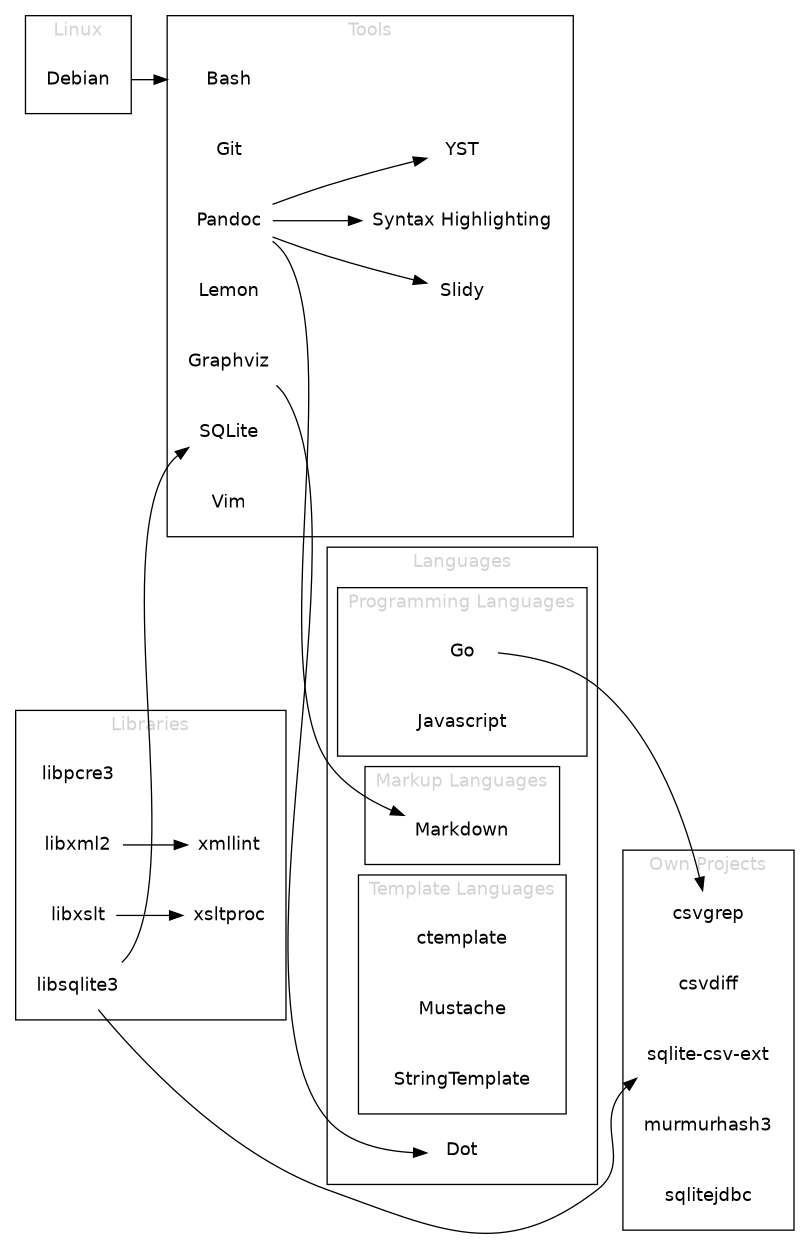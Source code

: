 digraph progs {
size="11.7,8.3"
fontname="Helvetica"
fontcolor="lightgray"
node [shape=plaintext, fontname="Helvetica"]
compound=true
rankdir=LR
subgraph clusterLinux {
label="Linux"
Debian
}
subgraph clusterTools {
label="Tools"
Bash
Git
Graphviz
Lemon
Pandoc -> YST
Pandoc -> Slidy
Pandoc -> "Syntax Highlighting"
SQLite
Vim
}
Debian -> Bash [ltail=clusterLinux, lhead=clusterTools]
subgraph clusterLibraries {
label="Libraries"
libpcre3
libsqlite3
libxml2 -> xmllint
libxslt -> xsltproc
}
subgraph clusterLs {
label="Languages"
subgraph clusterPLs {
label="Programming Languages"
Go
Javascript
}
subgraph clusterMLs {
label="Markup Languages"
Markdown
}
subgraph clusterTLs {
label="Template Languages"
ctemplate
Mustache
StringTemplate
}
Dot
}
Pandoc -> Markdown
Graphviz -> Dot
subgraph clusterProjects {
label="Own Projects"
"sqlite-csv-ext"
csvdiff
csvgrep
murmurhash3
sqlitejdbc
}
libsqlite3 -> SQLite
libsqlite3 -> "sqlite-csv-ext"
Go -> csvgrep
}
